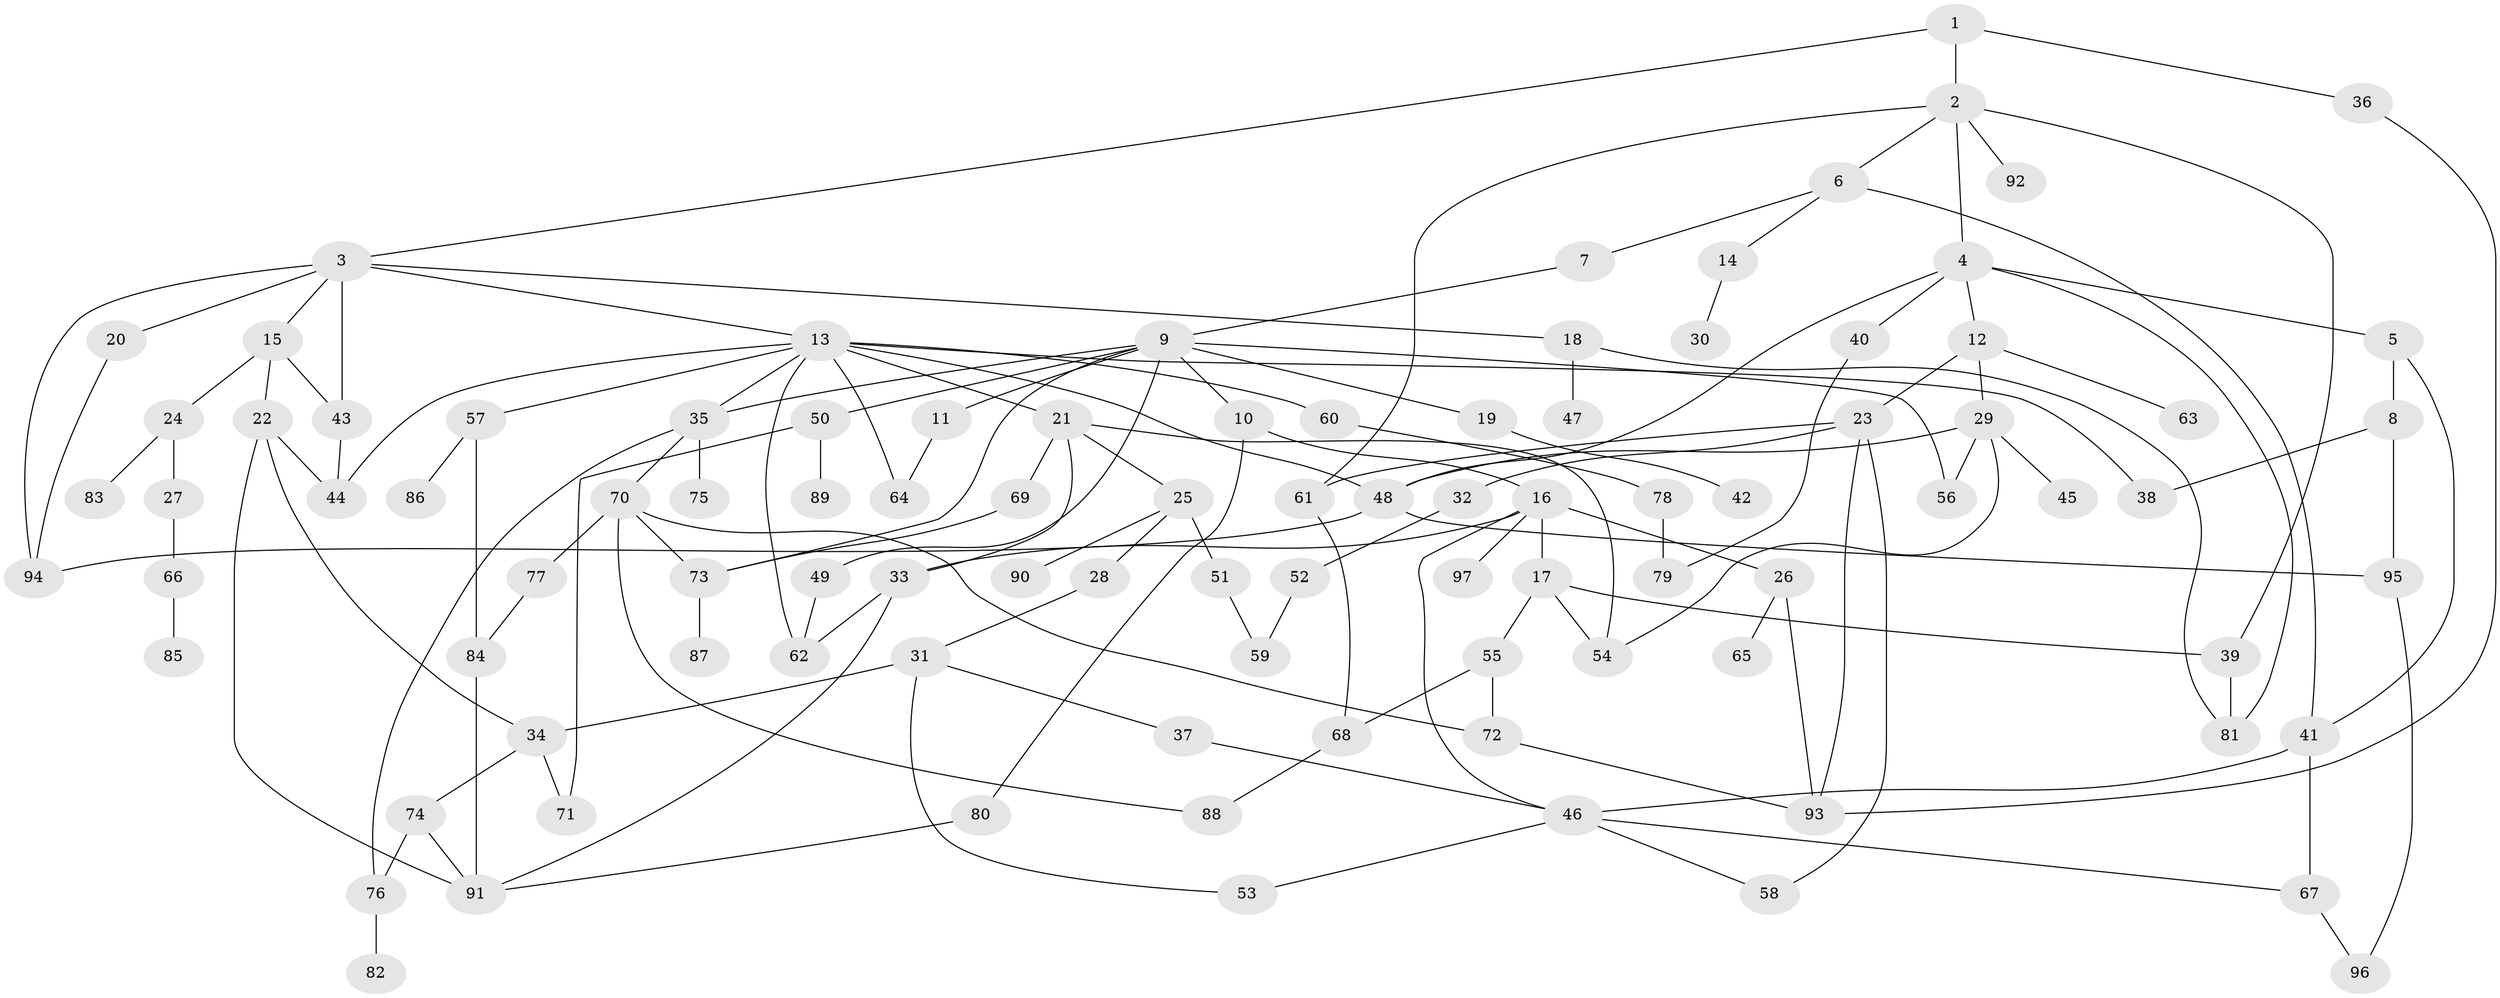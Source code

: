// Generated by graph-tools (version 1.1) at 2025/33/03/09/25 02:33:59]
// undirected, 97 vertices, 142 edges
graph export_dot {
graph [start="1"]
  node [color=gray90,style=filled];
  1;
  2;
  3;
  4;
  5;
  6;
  7;
  8;
  9;
  10;
  11;
  12;
  13;
  14;
  15;
  16;
  17;
  18;
  19;
  20;
  21;
  22;
  23;
  24;
  25;
  26;
  27;
  28;
  29;
  30;
  31;
  32;
  33;
  34;
  35;
  36;
  37;
  38;
  39;
  40;
  41;
  42;
  43;
  44;
  45;
  46;
  47;
  48;
  49;
  50;
  51;
  52;
  53;
  54;
  55;
  56;
  57;
  58;
  59;
  60;
  61;
  62;
  63;
  64;
  65;
  66;
  67;
  68;
  69;
  70;
  71;
  72;
  73;
  74;
  75;
  76;
  77;
  78;
  79;
  80;
  81;
  82;
  83;
  84;
  85;
  86;
  87;
  88;
  89;
  90;
  91;
  92;
  93;
  94;
  95;
  96;
  97;
  1 -- 2;
  1 -- 3;
  1 -- 36;
  2 -- 4;
  2 -- 6;
  2 -- 39;
  2 -- 92;
  2 -- 61;
  3 -- 13;
  3 -- 15;
  3 -- 18;
  3 -- 20;
  3 -- 43;
  3 -- 94;
  4 -- 5;
  4 -- 12;
  4 -- 40;
  4 -- 48;
  4 -- 81;
  5 -- 8;
  5 -- 41;
  6 -- 7;
  6 -- 14;
  6 -- 41;
  7 -- 9;
  8 -- 95;
  8 -- 38;
  9 -- 10;
  9 -- 11;
  9 -- 19;
  9 -- 35;
  9 -- 49;
  9 -- 50;
  9 -- 56;
  9 -- 73;
  10 -- 16;
  10 -- 80;
  11 -- 64;
  12 -- 23;
  12 -- 29;
  12 -- 63;
  13 -- 21;
  13 -- 38;
  13 -- 57;
  13 -- 60;
  13 -- 62;
  13 -- 64;
  13 -- 35;
  13 -- 48;
  13 -- 44;
  14 -- 30;
  15 -- 22;
  15 -- 24;
  15 -- 43;
  16 -- 17;
  16 -- 26;
  16 -- 33;
  16 -- 97;
  16 -- 46;
  17 -- 54;
  17 -- 55;
  17 -- 39;
  18 -- 47;
  18 -- 81;
  19 -- 42;
  20 -- 94;
  21 -- 25;
  21 -- 69;
  21 -- 33;
  21 -- 54;
  22 -- 34;
  22 -- 44;
  22 -- 91;
  23 -- 32;
  23 -- 58;
  23 -- 61;
  23 -- 93;
  24 -- 27;
  24 -- 83;
  25 -- 28;
  25 -- 51;
  25 -- 90;
  26 -- 65;
  26 -- 93;
  27 -- 66;
  28 -- 31;
  29 -- 45;
  29 -- 56;
  29 -- 54;
  29 -- 48;
  31 -- 37;
  31 -- 53;
  31 -- 34;
  32 -- 52;
  33 -- 91;
  33 -- 62;
  34 -- 71;
  34 -- 74;
  35 -- 70;
  35 -- 75;
  35 -- 76;
  36 -- 93;
  37 -- 46;
  39 -- 81;
  40 -- 79;
  41 -- 67;
  41 -- 46;
  43 -- 44;
  46 -- 53;
  46 -- 58;
  46 -- 67;
  48 -- 95;
  48 -- 94;
  49 -- 62;
  50 -- 89;
  50 -- 71;
  51 -- 59;
  52 -- 59;
  55 -- 68;
  55 -- 72;
  57 -- 86;
  57 -- 84;
  60 -- 78;
  61 -- 68;
  66 -- 85;
  67 -- 96;
  68 -- 88;
  69 -- 73;
  70 -- 73;
  70 -- 77;
  70 -- 88;
  70 -- 72;
  72 -- 93;
  73 -- 87;
  74 -- 76;
  74 -- 91;
  76 -- 82;
  77 -- 84;
  78 -- 79;
  80 -- 91;
  84 -- 91;
  95 -- 96;
}
